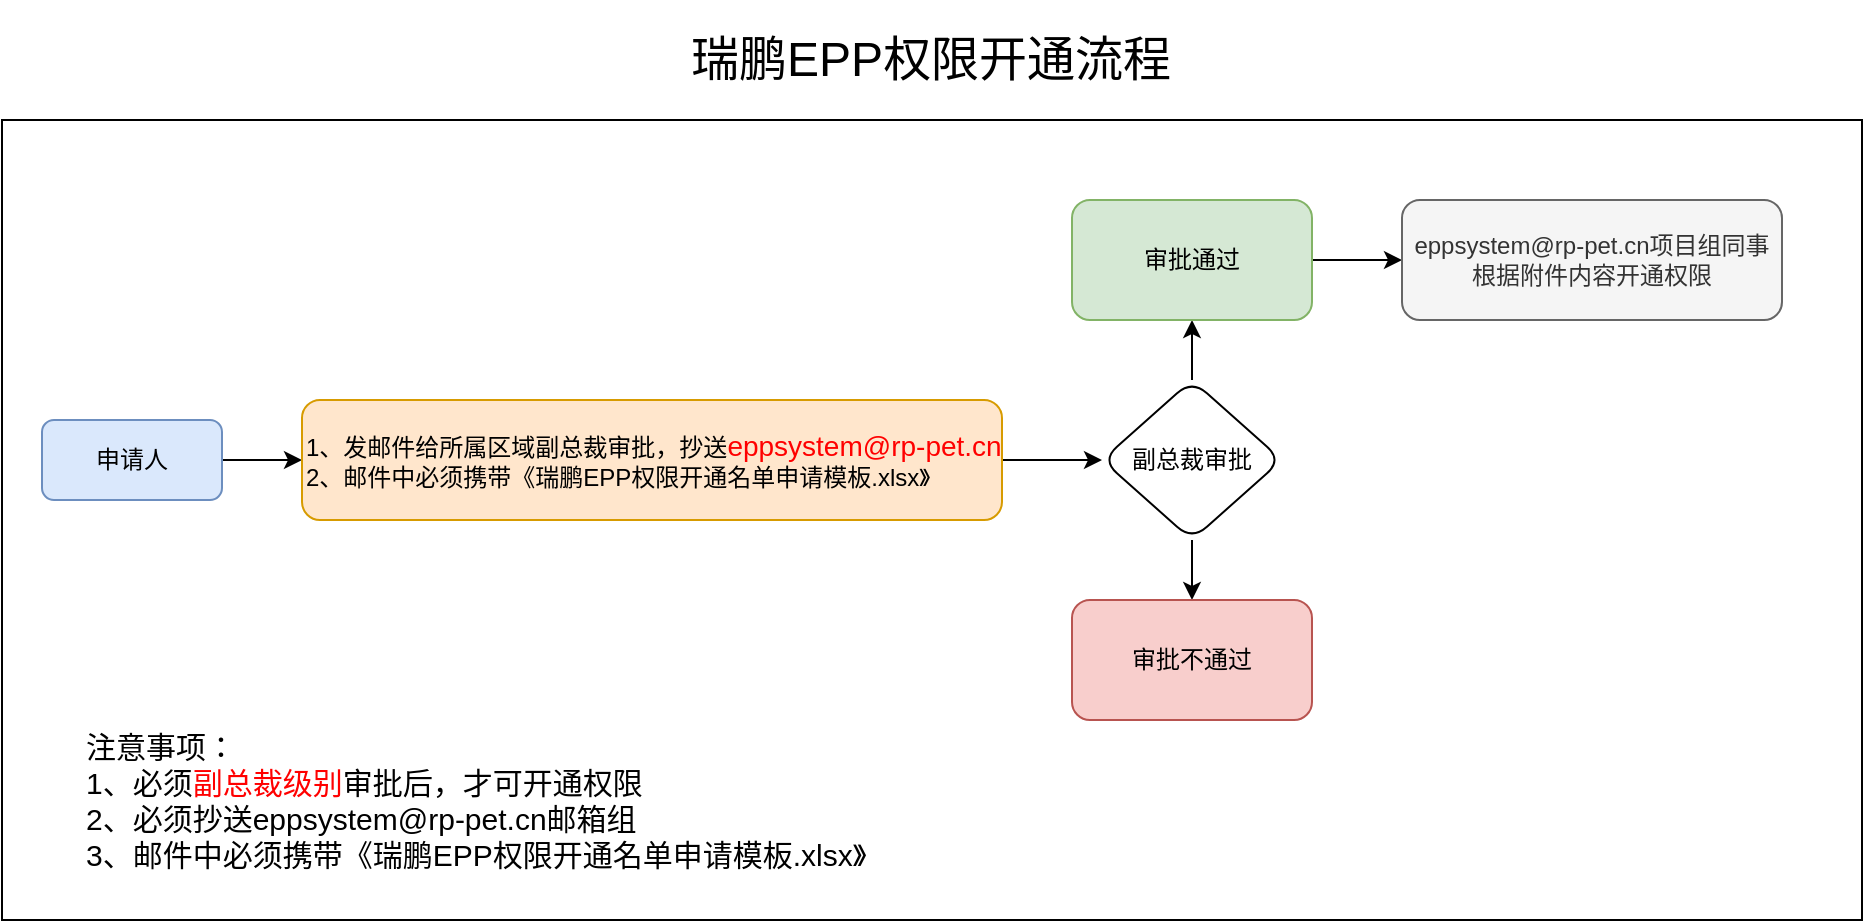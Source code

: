 <mxfile version="14.6.0" type="github">
  <diagram id="fIyZBcIgJWvtrOWECe9i" name="第 1 页">
    <mxGraphModel dx="1426" dy="803" grid="1" gridSize="10" guides="1" tooltips="1" connect="1" arrows="1" fold="1" page="1" pageScale="1" pageWidth="1169" pageHeight="1654" math="0" shadow="0">
      <root>
        <mxCell id="0" />
        <mxCell id="1" parent="0" />
        <mxCell id="ocNy0kaPVooyLEyPjIVk-20" value="" style="rounded=0;whiteSpace=wrap;html=1;align=left;" vertex="1" parent="1">
          <mxGeometry x="120" y="200" width="930" height="400" as="geometry" />
        </mxCell>
        <mxCell id="ocNy0kaPVooyLEyPjIVk-6" value="" style="edgeStyle=orthogonalEdgeStyle;rounded=0;orthogonalLoop=1;jettySize=auto;html=1;" edge="1" parent="1" source="ocNy0kaPVooyLEyPjIVk-1" target="ocNy0kaPVooyLEyPjIVk-5">
          <mxGeometry relative="1" as="geometry" />
        </mxCell>
        <mxCell id="ocNy0kaPVooyLEyPjIVk-1" value="申请人" style="rounded=1;whiteSpace=wrap;html=1;fillColor=#dae8fc;strokeColor=#6c8ebf;" vertex="1" parent="1">
          <mxGeometry x="140" y="350" width="90" height="40" as="geometry" />
        </mxCell>
        <mxCell id="ocNy0kaPVooyLEyPjIVk-8" value="" style="edgeStyle=orthogonalEdgeStyle;rounded=0;orthogonalLoop=1;jettySize=auto;html=1;" edge="1" parent="1" source="ocNy0kaPVooyLEyPjIVk-5" target="ocNy0kaPVooyLEyPjIVk-7">
          <mxGeometry relative="1" as="geometry" />
        </mxCell>
        <mxCell id="ocNy0kaPVooyLEyPjIVk-5" value="1、发邮件给所属区域副总裁审批，抄送&lt;font color=&quot;#ff0000&quot; style=&quot;font-size: 14px&quot;&gt;eppsystem@rp-pet.cn&lt;/font&gt;&lt;br&gt;2、邮件中必须携带《瑞鹏EPP权限开通名单申请模板.xlsx》" style="whiteSpace=wrap;html=1;rounded=1;align=left;fillColor=#ffe6cc;strokeColor=#d79b00;" vertex="1" parent="1">
          <mxGeometry x="270" y="340" width="350" height="60" as="geometry" />
        </mxCell>
        <mxCell id="ocNy0kaPVooyLEyPjIVk-10" value="" style="edgeStyle=orthogonalEdgeStyle;rounded=0;orthogonalLoop=1;jettySize=auto;html=1;" edge="1" parent="1" source="ocNy0kaPVooyLEyPjIVk-7" target="ocNy0kaPVooyLEyPjIVk-9">
          <mxGeometry relative="1" as="geometry" />
        </mxCell>
        <mxCell id="ocNy0kaPVooyLEyPjIVk-14" value="" style="edgeStyle=orthogonalEdgeStyle;rounded=0;orthogonalLoop=1;jettySize=auto;html=1;" edge="1" parent="1" source="ocNy0kaPVooyLEyPjIVk-7" target="ocNy0kaPVooyLEyPjIVk-13">
          <mxGeometry relative="1" as="geometry" />
        </mxCell>
        <mxCell id="ocNy0kaPVooyLEyPjIVk-7" value="副总裁审批" style="rhombus;whiteSpace=wrap;html=1;rounded=1;align=center;" vertex="1" parent="1">
          <mxGeometry x="670" y="330" width="90" height="80" as="geometry" />
        </mxCell>
        <mxCell id="ocNy0kaPVooyLEyPjIVk-12" value="" style="edgeStyle=orthogonalEdgeStyle;rounded=0;orthogonalLoop=1;jettySize=auto;html=1;" edge="1" parent="1" source="ocNy0kaPVooyLEyPjIVk-9" target="ocNy0kaPVooyLEyPjIVk-11">
          <mxGeometry relative="1" as="geometry" />
        </mxCell>
        <mxCell id="ocNy0kaPVooyLEyPjIVk-9" value="审批通过" style="whiteSpace=wrap;html=1;rounded=1;fillColor=#d5e8d4;strokeColor=#82b366;" vertex="1" parent="1">
          <mxGeometry x="655" y="240" width="120" height="60" as="geometry" />
        </mxCell>
        <mxCell id="ocNy0kaPVooyLEyPjIVk-11" value="eppsystem@rp-pet.cn项目组同事根据附件内容开通权限" style="whiteSpace=wrap;html=1;rounded=1;fillColor=#f5f5f5;strokeColor=#666666;fontColor=#333333;" vertex="1" parent="1">
          <mxGeometry x="820" y="240" width="190" height="60" as="geometry" />
        </mxCell>
        <mxCell id="ocNy0kaPVooyLEyPjIVk-13" value="审批不通过" style="whiteSpace=wrap;html=1;rounded=1;fillColor=#f8cecc;strokeColor=#b85450;" vertex="1" parent="1">
          <mxGeometry x="655" y="440" width="120" height="60" as="geometry" />
        </mxCell>
        <mxCell id="ocNy0kaPVooyLEyPjIVk-16" value="&lt;font style=&quot;font-size: 15px&quot;&gt;注意事项：&lt;br&gt;1、必须&lt;font color=&quot;#ff0000&quot;&gt;副总裁级别&lt;/font&gt;审批后，才可开通权限&lt;br&gt;2、必须抄送eppsystem@rp-pet.cn邮箱组&lt;br&gt;3、邮件中必须携带&lt;span&gt;《瑞鹏EPP权限开通名单申请模板.xlsx》&lt;/span&gt;&lt;/font&gt;" style="text;html=1;strokeColor=none;fillColor=none;align=left;verticalAlign=middle;whiteSpace=wrap;rounded=0;" vertex="1" parent="1">
          <mxGeometry x="160" y="500" width="460" height="80" as="geometry" />
        </mxCell>
        <mxCell id="ocNy0kaPVooyLEyPjIVk-17" value="&lt;font style=&quot;font-size: 24px&quot;&gt;瑞鹏EPP权限开通流程&lt;/font&gt;" style="text;html=1;strokeColor=none;fillColor=none;align=center;verticalAlign=middle;whiteSpace=wrap;rounded=0;" vertex="1" parent="1">
          <mxGeometry x="387" y="140" width="395" height="60" as="geometry" />
        </mxCell>
      </root>
    </mxGraphModel>
  </diagram>
</mxfile>

